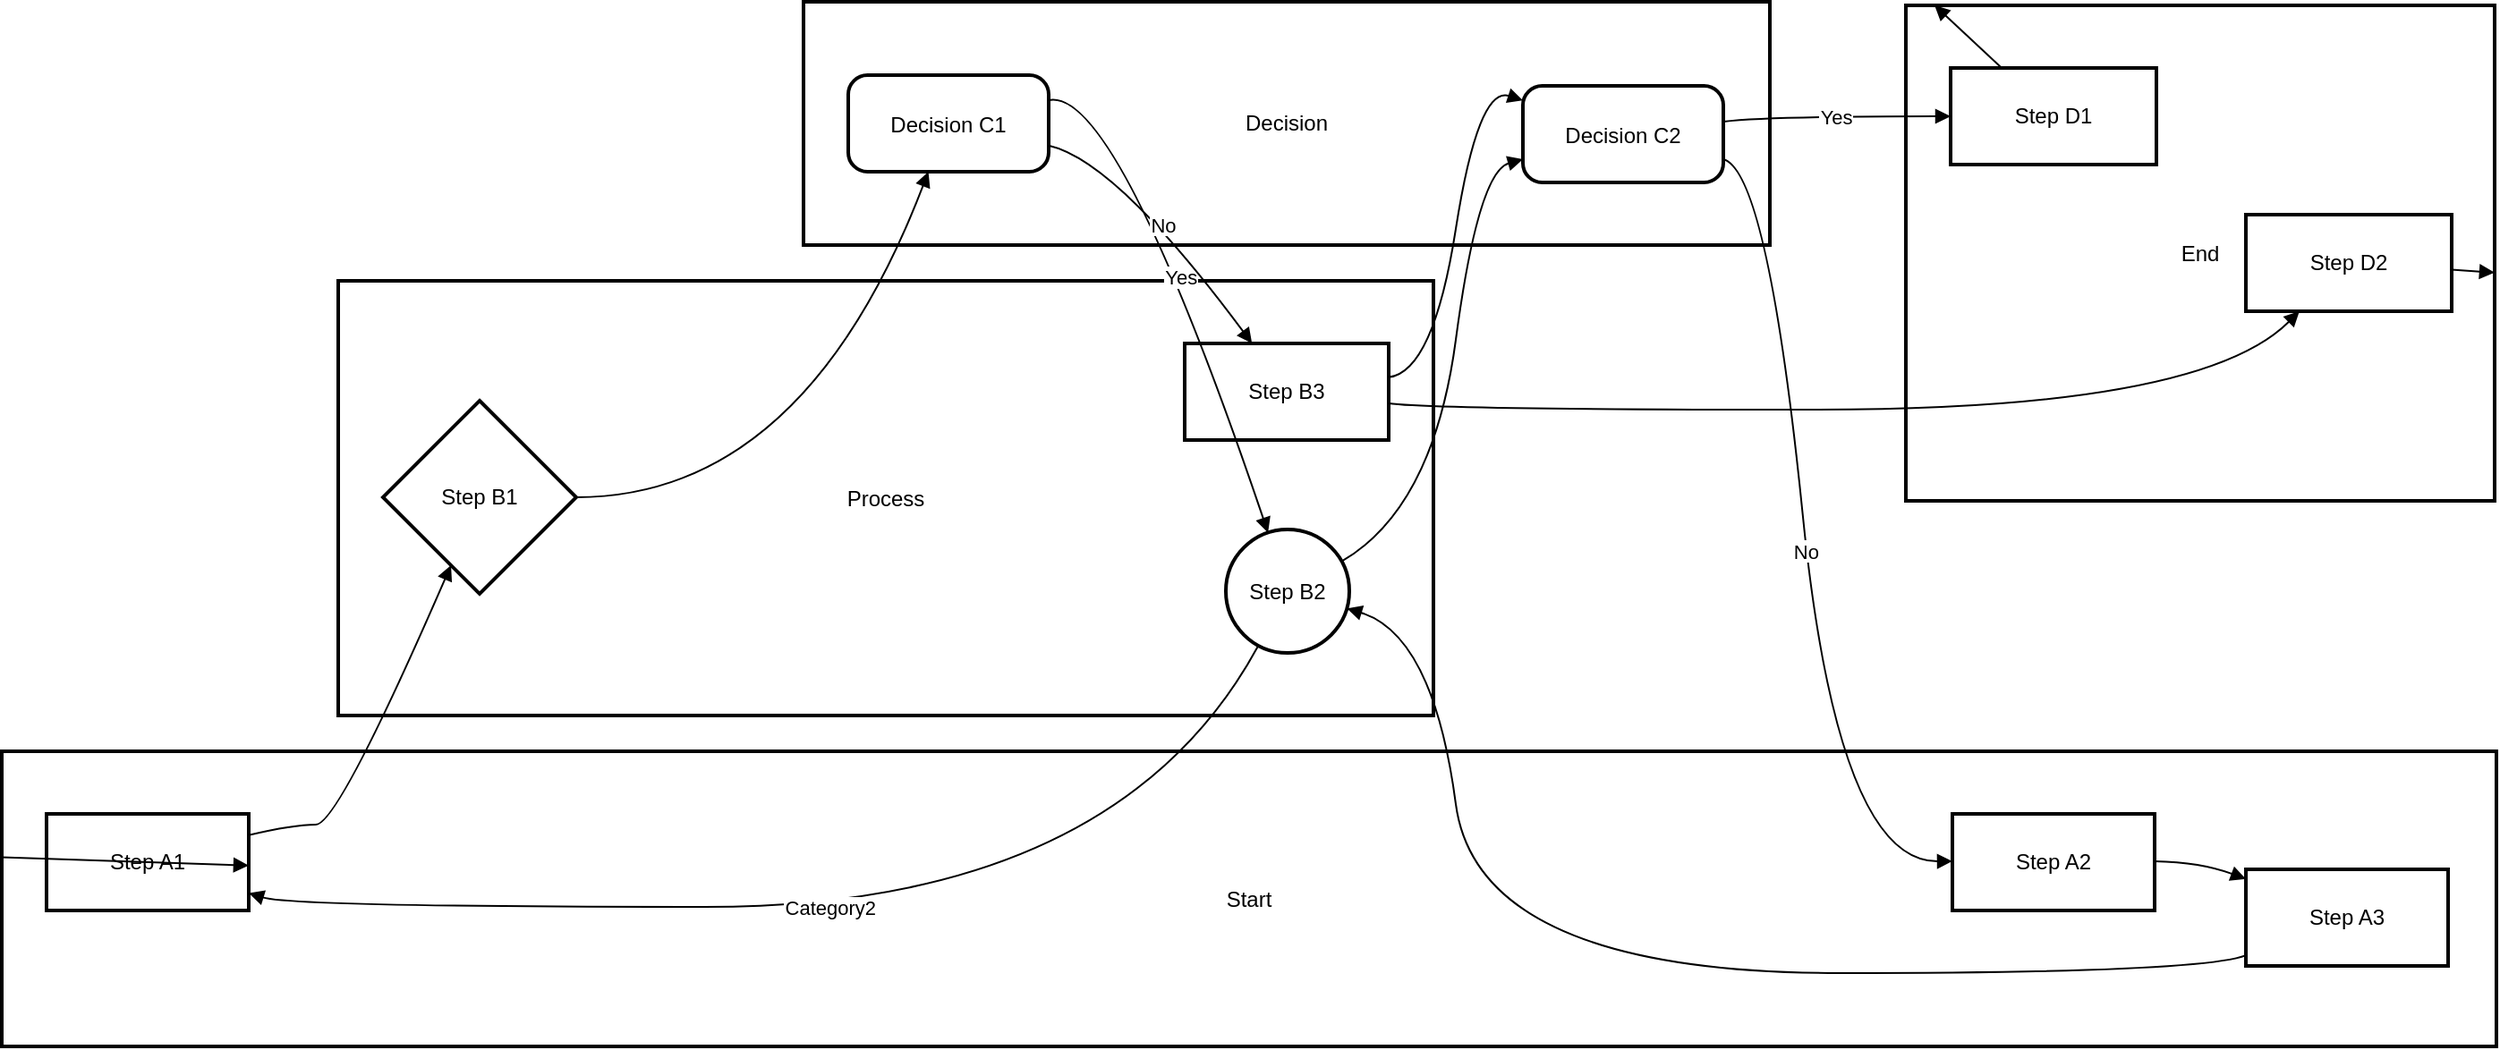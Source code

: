 <mxfile version="26.0.16">
  <diagram name="Сторінка-1" id="jrV9beEKb0NytZCr6bjh">
    <mxGraphModel>
      <root>
        <mxCell id="0" />
        <mxCell id="1" parent="0" />
        <mxCell id="2" value="End" style="whiteSpace=wrap;strokeWidth=2;" vertex="1" parent="1">
          <mxGeometry x="1072" y="10" width="329" height="277" as="geometry" />
        </mxCell>
        <mxCell id="3" value="Decision" style="whiteSpace=wrap;strokeWidth=2;" vertex="1" parent="1">
          <mxGeometry x="456" y="8" width="540" height="136" as="geometry" />
        </mxCell>
        <mxCell id="4" value="Process" style="whiteSpace=wrap;strokeWidth=2;" vertex="1" parent="1">
          <mxGeometry x="196" y="164" width="612" height="243" as="geometry" />
        </mxCell>
        <mxCell id="5" value="Start" style="whiteSpace=wrap;strokeWidth=2;" vertex="1" parent="1">
          <mxGeometry x="8" y="427" width="1394" height="165" as="geometry" />
        </mxCell>
        <mxCell id="6" value="Step A1" style="whiteSpace=wrap;strokeWidth=2;" vertex="1" parent="1">
          <mxGeometry x="33" y="462" width="113" height="54" as="geometry" />
        </mxCell>
        <mxCell id="7" value="Step A2" style="whiteSpace=wrap;strokeWidth=2;" vertex="1" parent="1">
          <mxGeometry x="1098" y="462" width="113" height="54" as="geometry" />
        </mxCell>
        <mxCell id="8" value="Step A3" style="whiteSpace=wrap;strokeWidth=2;" vertex="1" parent="1">
          <mxGeometry x="1262" y="493" width="113" height="54" as="geometry" />
        </mxCell>
        <mxCell id="9" value="Step B1" style="rhombus;strokeWidth=2;whiteSpace=wrap;" vertex="1" parent="1">
          <mxGeometry x="221" y="231" width="108" height="108" as="geometry" />
        </mxCell>
        <mxCell id="10" value="Step B2" style="ellipse;aspect=fixed;strokeWidth=2;whiteSpace=wrap;" vertex="1" parent="1">
          <mxGeometry x="692" y="303" width="69" height="69" as="geometry" />
        </mxCell>
        <mxCell id="11" value="Step B3" style="whiteSpace=wrap;strokeWidth=2;" vertex="1" parent="1">
          <mxGeometry x="669" y="199" width="114" height="54" as="geometry" />
        </mxCell>
        <mxCell id="12" value="Decision C1" style="rounded=1;arcSize=20;strokeWidth=2" vertex="1" parent="1">
          <mxGeometry x="481" y="49" width="112" height="54" as="geometry" />
        </mxCell>
        <mxCell id="13" value="Decision C2" style="rounded=1;arcSize=20;strokeWidth=2" vertex="1" parent="1">
          <mxGeometry x="858" y="55" width="112" height="54" as="geometry" />
        </mxCell>
        <mxCell id="14" value="Step D1" style="whiteSpace=wrap;strokeWidth=2;" vertex="1" parent="1">
          <mxGeometry x="1097" y="45" width="115" height="54" as="geometry" />
        </mxCell>
        <mxCell id="15" value="Step D2" style="whiteSpace=wrap;strokeWidth=2;" vertex="1" parent="1">
          <mxGeometry x="1262" y="127" width="115" height="54" as="geometry" />
        </mxCell>
        <mxCell id="16" value="" style="curved=1;startArrow=none;endArrow=block;exitX=1;exitY=0.22;entryX=0.29;entryY=1;" edge="1" parent="1" source="6" target="9">
          <mxGeometry relative="1" as="geometry">
            <Array as="points">
              <mxPoint x="171" y="468" />
              <mxPoint x="196" y="468" />
            </Array>
          </mxGeometry>
        </mxCell>
        <mxCell id="17" value="" style="curved=1;startArrow=none;endArrow=block;exitX=1;exitY=0.5;entryX=0.4;entryY=1;" edge="1" parent="1" source="9" target="12">
          <mxGeometry relative="1" as="geometry">
            <Array as="points">
              <mxPoint x="456" y="285" />
            </Array>
          </mxGeometry>
        </mxCell>
        <mxCell id="18" value="Yes" style="curved=1;startArrow=none;endArrow=block;exitX=1;exitY=0.26;entryX=0.33;entryY=0;" edge="1" parent="1" source="12" target="10">
          <mxGeometry relative="1" as="geometry">
            <Array as="points">
              <mxPoint x="631" y="55" />
            </Array>
          </mxGeometry>
        </mxCell>
        <mxCell id="19" value="" style="curved=1;startArrow=none;endArrow=block;exitX=1;exitY=0.22;entryX=0;entryY=0.76;" edge="1" parent="1" source="10" target="13">
          <mxGeometry relative="1" as="geometry">
            <Array as="points">
              <mxPoint x="808" y="291" />
              <mxPoint x="833" y="103" />
            </Array>
          </mxGeometry>
        </mxCell>
        <mxCell id="20" value="No" style="curved=1;startArrow=none;endArrow=block;exitX=1;exitY=0.73;entryX=0.33;entryY=0;" edge="1" parent="1" source="12" target="11">
          <mxGeometry relative="1" as="geometry">
            <Array as="points">
              <mxPoint x="631" y="97" />
            </Array>
          </mxGeometry>
        </mxCell>
        <mxCell id="21" value="" style="curved=1;startArrow=none;endArrow=block;exitX=1;exitY=0.35;entryX=0;entryY=0.15;" edge="1" parent="1" source="11" target="13">
          <mxGeometry relative="1" as="geometry">
            <Array as="points">
              <mxPoint x="808" y="215" />
              <mxPoint x="833" y="55" />
            </Array>
          </mxGeometry>
        </mxCell>
        <mxCell id="22" value="Yes" style="curved=1;startArrow=none;endArrow=block;exitX=1;exitY=0.37;entryX=0;entryY=0.5;" edge="1" parent="1" source="13" target="14">
          <mxGeometry relative="1" as="geometry">
            <Array as="points">
              <mxPoint x="995" y="72" />
            </Array>
          </mxGeometry>
        </mxCell>
        <mxCell id="23" value="No" style="curved=1;startArrow=none;endArrow=block;exitX=1;exitY=0.76;entryX=0;entryY=0.49;" edge="1" parent="1" source="13" target="7">
          <mxGeometry relative="1" as="geometry">
            <Array as="points">
              <mxPoint x="995" y="103" />
              <mxPoint x="1034" y="489" />
            </Array>
          </mxGeometry>
        </mxCell>
        <mxCell id="24" value="" style="curved=1;startArrow=none;endArrow=block;exitX=1;exitY=0.49;entryX=0;entryY=0.1;" edge="1" parent="1" source="7" target="8">
          <mxGeometry relative="1" as="geometry">
            <Array as="points">
              <mxPoint x="1237" y="489" />
            </Array>
          </mxGeometry>
        </mxCell>
        <mxCell id="25" value="" style="curved=1;startArrow=none;endArrow=block;exitX=0;exitY=0.89;entryX=1;entryY=0.65;" edge="1" parent="1" source="8" target="10">
          <mxGeometry relative="1" as="geometry">
            <Array as="points">
              <mxPoint x="1237" y="551" />
              <mxPoint x="833" y="551" />
              <mxPoint x="808" y="362" />
            </Array>
          </mxGeometry>
        </mxCell>
        <mxCell id="26" value="Category2" style="curved=1;startArrow=none;endArrow=block;exitX=0.23;exitY=1;entryX=1;entryY=0.82;" edge="1" parent="1" source="10" target="6">
          <mxGeometry relative="1" as="geometry">
            <Array as="points">
              <mxPoint x="631" y="514" />
              <mxPoint x="171" y="514" />
            </Array>
          </mxGeometry>
        </mxCell>
        <mxCell id="27" value="" style="curved=1;startArrow=none;endArrow=block;exitX=1;exitY=0.62;entryX=0.26;entryY=1;" edge="1" parent="1" source="11" target="15">
          <mxGeometry relative="1" as="geometry">
            <Array as="points">
              <mxPoint x="808" y="236" />
              <mxPoint x="1237" y="236" />
            </Array>
          </mxGeometry>
        </mxCell>
        <mxCell id="28" value="" style="curved=1;startArrow=none;endArrow=block;" edge="1" parent="1" source="5" target="6">
          <mxGeometry relative="1" as="geometry">
            <Array as="points" />
          </mxGeometry>
        </mxCell>
        <mxCell id="29" value="" style="curved=1;startArrow=none;endArrow=block;" edge="1" parent="1" source="14" target="2">
          <mxGeometry relative="1" as="geometry">
            <Array as="points" />
          </mxGeometry>
        </mxCell>
        <mxCell id="30" value="" style="curved=1;startArrow=none;endArrow=block;" edge="1" parent="1" source="15" target="2">
          <mxGeometry relative="1" as="geometry">
            <Array as="points" />
          </mxGeometry>
        </mxCell>
      </root>
    </mxGraphModel>
  </diagram>
</mxfile>

